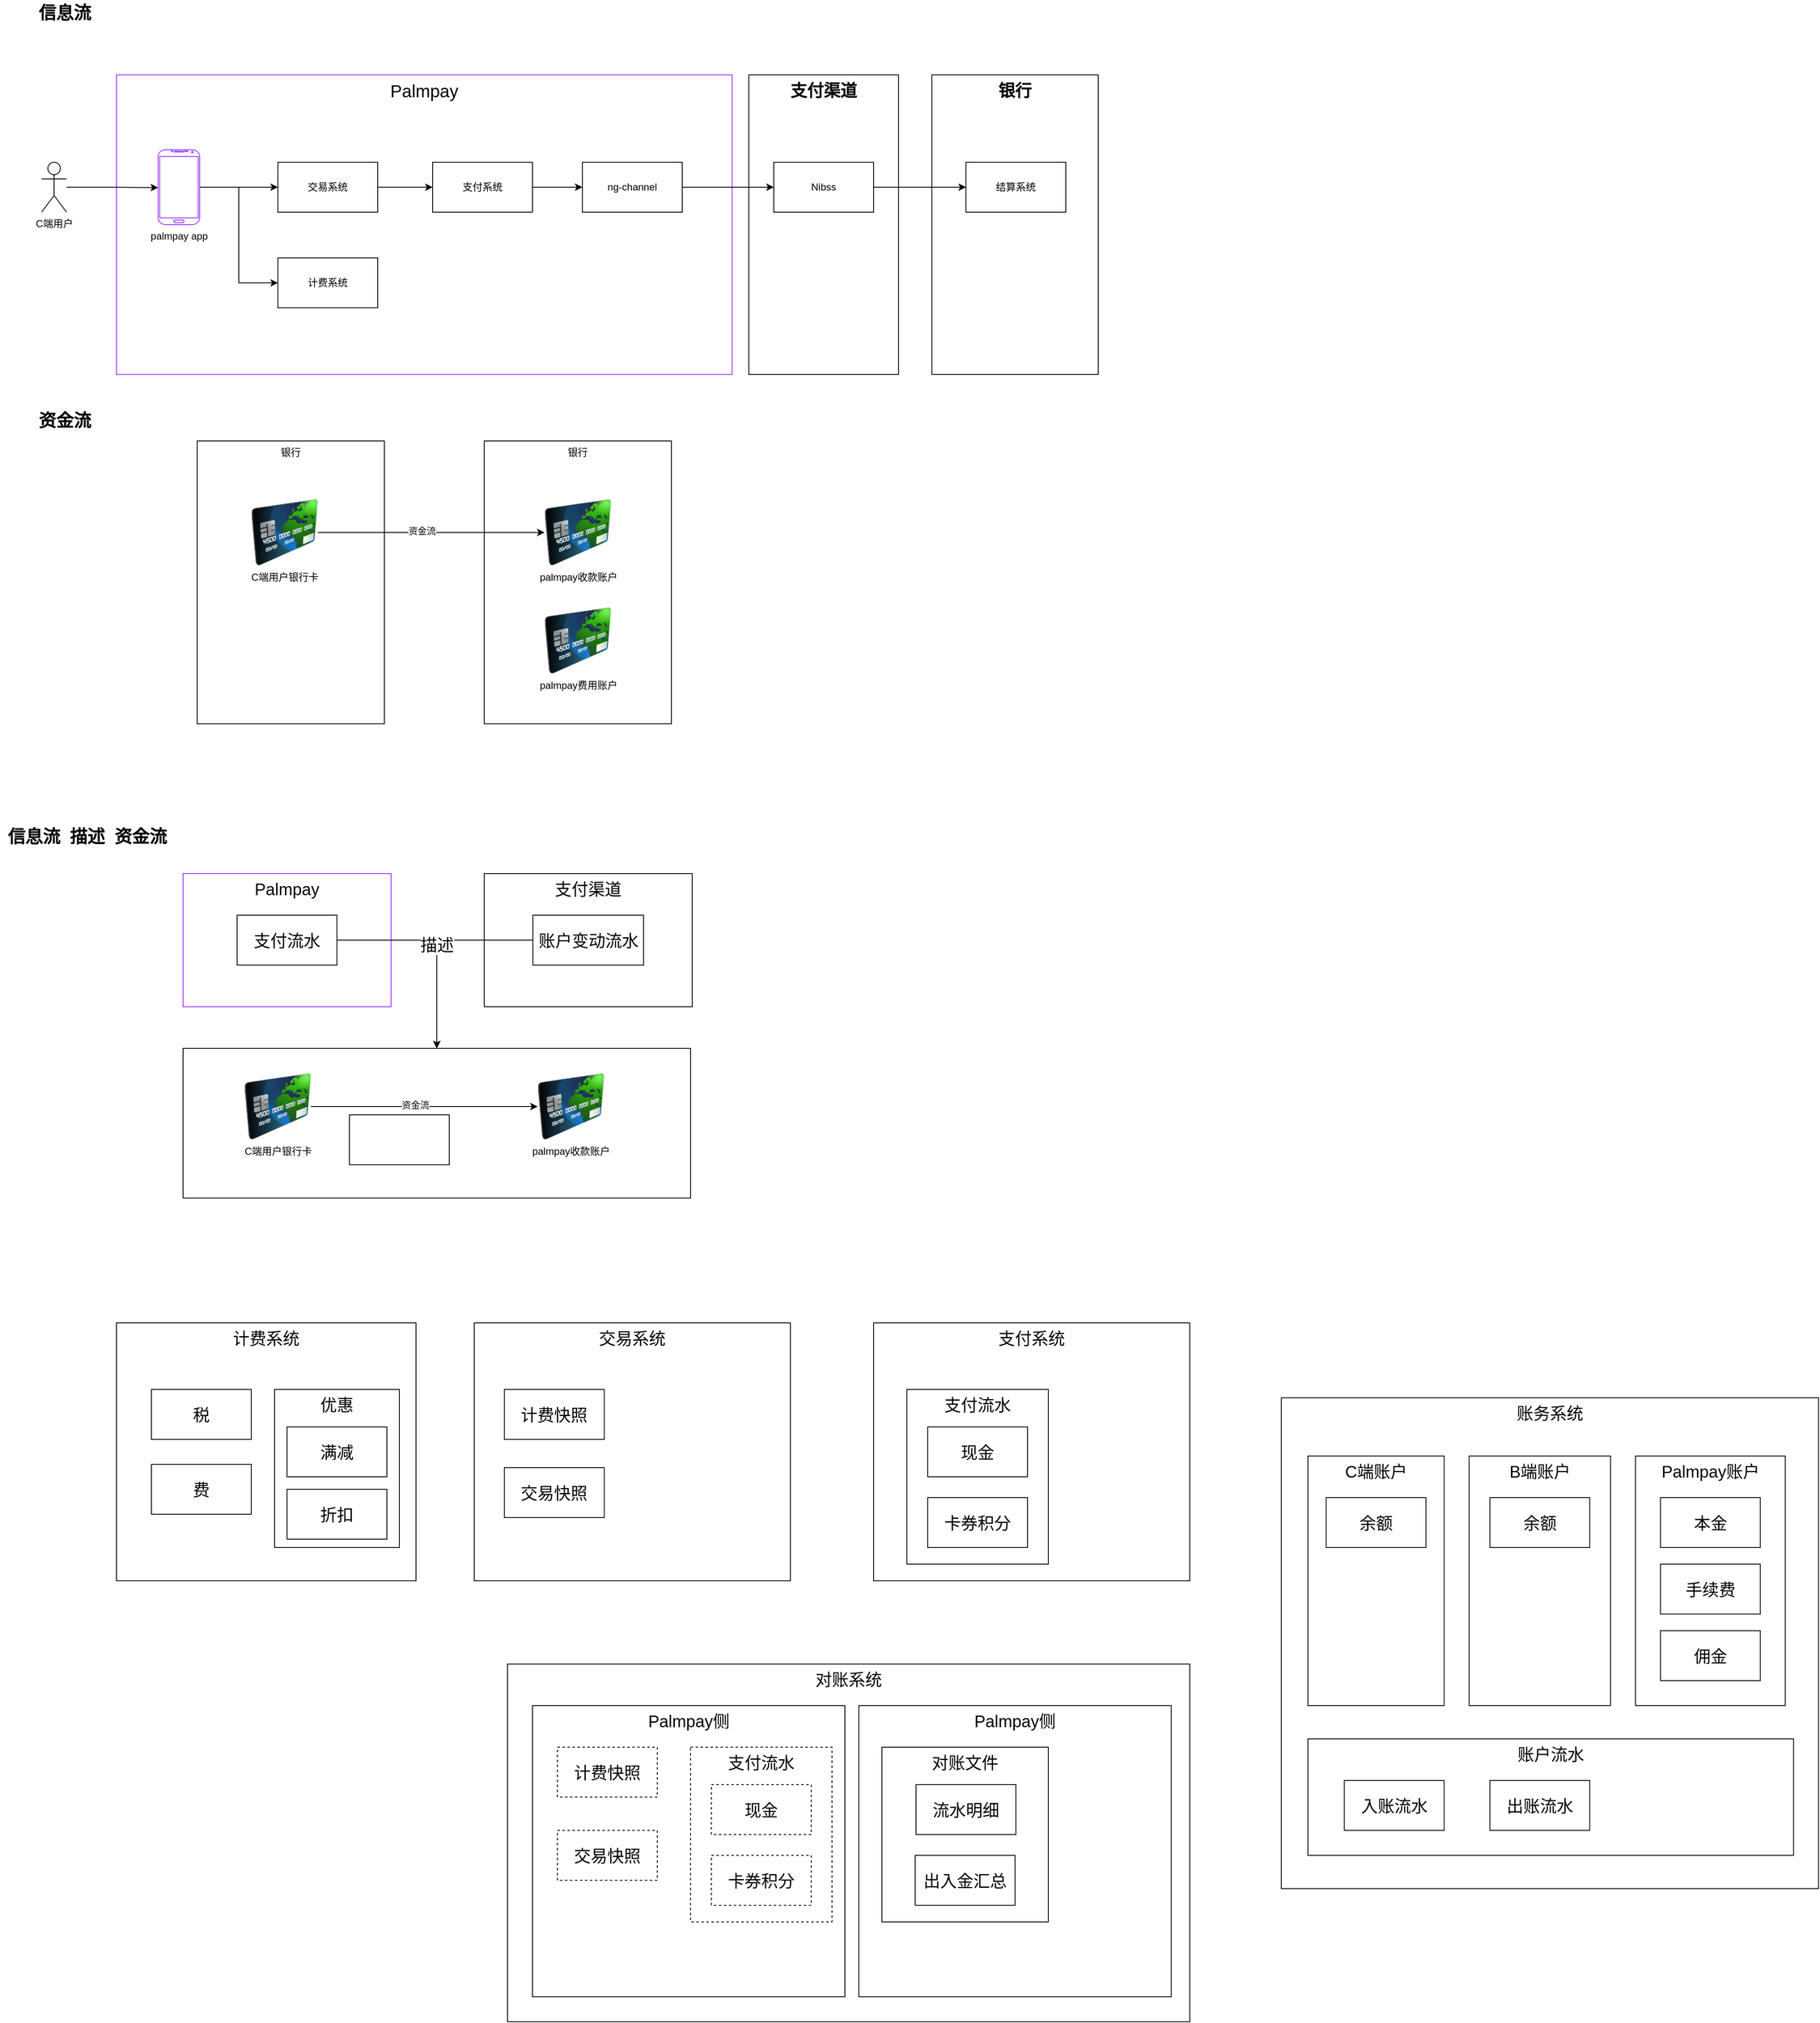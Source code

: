 <mxfile version="20.7.4" type="github">
  <diagram id="4bPIOxXS7Ri6mOKR6sBD" name="第 1 页">
    <mxGraphModel dx="1306" dy="2005" grid="1" gridSize="10" guides="1" tooltips="1" connect="1" arrows="1" fold="1" page="1" pageScale="1" pageWidth="827" pageHeight="1169" math="0" shadow="0">
      <root>
        <mxCell id="0" />
        <mxCell id="1" parent="0" />
        <mxCell id="NlrVx7OgdfCODWQ9weZM-80" value="对账系统" style="rounded=0;whiteSpace=wrap;html=1;strokeColor=#000000;fontSize=20;verticalAlign=top;" vertex="1" parent="1">
          <mxGeometry x="630" y="1930" width="820" height="430" as="geometry" />
        </mxCell>
        <mxCell id="NlrVx7OgdfCODWQ9weZM-83" value="Palmpay侧" style="rounded=0;whiteSpace=wrap;html=1;strokeColor=#000000;fontSize=20;verticalAlign=top;" vertex="1" parent="1">
          <mxGeometry x="660" y="1980" width="375.5" height="350" as="geometry" />
        </mxCell>
        <mxCell id="NlrVx7OgdfCODWQ9weZM-37" value="" style="rounded=0;whiteSpace=wrap;html=1;strokeColor=#000000;fontSize=20;" vertex="1" parent="1">
          <mxGeometry x="240" y="1190" width="610" height="180" as="geometry" />
        </mxCell>
        <mxCell id="NlrVx7OgdfCODWQ9weZM-27" value="支付渠道" style="rounded=0;whiteSpace=wrap;html=1;strokeColor=#000000;fontSize=20;verticalAlign=top;" vertex="1" parent="1">
          <mxGeometry x="602" y="980" width="250" height="160" as="geometry" />
        </mxCell>
        <mxCell id="NlrVx7OgdfCODWQ9weZM-24" value="Palmpay" style="rounded=0;whiteSpace=wrap;html=1;strokeColor=#9933FF;fontSize=21;verticalAlign=top;" vertex="1" parent="1">
          <mxGeometry x="160" y="20" width="740" height="360" as="geometry" />
        </mxCell>
        <mxCell id="NlrVx7OgdfCODWQ9weZM-6" value="支付渠道" style="rounded=0;whiteSpace=wrap;html=1;strokeColor=#000000;verticalAlign=top;fontSize=20;fontStyle=1" vertex="1" parent="1">
          <mxGeometry x="920" y="20" width="180" height="360" as="geometry" />
        </mxCell>
        <mxCell id="NlrVx7OgdfCODWQ9weZM-9" style="edgeStyle=orthogonalEdgeStyle;rounded=0;orthogonalLoop=1;jettySize=auto;html=1;entryX=0;entryY=0.506;entryDx=0;entryDy=0;entryPerimeter=0;" edge="1" parent="1" source="NlrVx7OgdfCODWQ9weZM-1" target="NlrVx7OgdfCODWQ9weZM-2">
          <mxGeometry relative="1" as="geometry" />
        </mxCell>
        <mxCell id="NlrVx7OgdfCODWQ9weZM-1" value="C端用户" style="shape=umlActor;verticalLabelPosition=bottom;verticalAlign=top;html=1;outlineConnect=0;" vertex="1" parent="1">
          <mxGeometry x="70" y="125" width="30" height="60" as="geometry" />
        </mxCell>
        <mxCell id="NlrVx7OgdfCODWQ9weZM-17" style="edgeStyle=orthogonalEdgeStyle;rounded=0;orthogonalLoop=1;jettySize=auto;html=1;entryX=0;entryY=0.5;entryDx=0;entryDy=0;" edge="1" parent="1" source="NlrVx7OgdfCODWQ9weZM-2" target="NlrVx7OgdfCODWQ9weZM-3">
          <mxGeometry relative="1" as="geometry" />
        </mxCell>
        <mxCell id="NlrVx7OgdfCODWQ9weZM-40" style="edgeStyle=orthogonalEdgeStyle;rounded=0;orthogonalLoop=1;jettySize=auto;html=1;entryX=0;entryY=0.5;entryDx=0;entryDy=0;fontSize=20;" edge="1" parent="1" source="NlrVx7OgdfCODWQ9weZM-2" target="NlrVx7OgdfCODWQ9weZM-39">
          <mxGeometry relative="1" as="geometry" />
        </mxCell>
        <mxCell id="NlrVx7OgdfCODWQ9weZM-2" value="palmpay app" style="verticalLabelPosition=bottom;verticalAlign=top;html=1;shadow=0;dashed=0;strokeWidth=1;shape=mxgraph.android.phone2;strokeColor=#9933FF;" vertex="1" parent="1">
          <mxGeometry x="210" y="110" width="50" height="90" as="geometry" />
        </mxCell>
        <mxCell id="NlrVx7OgdfCODWQ9weZM-18" style="edgeStyle=orthogonalEdgeStyle;rounded=0;orthogonalLoop=1;jettySize=auto;html=1;entryX=0;entryY=0.5;entryDx=0;entryDy=0;" edge="1" parent="1" source="NlrVx7OgdfCODWQ9weZM-3" target="NlrVx7OgdfCODWQ9weZM-4">
          <mxGeometry relative="1" as="geometry" />
        </mxCell>
        <mxCell id="NlrVx7OgdfCODWQ9weZM-3" value="交易系统" style="rounded=0;whiteSpace=wrap;html=1;strokeColor=#000000;" vertex="1" parent="1">
          <mxGeometry x="354" y="125" width="120" height="60" as="geometry" />
        </mxCell>
        <mxCell id="NlrVx7OgdfCODWQ9weZM-19" style="edgeStyle=orthogonalEdgeStyle;rounded=0;orthogonalLoop=1;jettySize=auto;html=1;entryX=0;entryY=0.5;entryDx=0;entryDy=0;" edge="1" parent="1" source="NlrVx7OgdfCODWQ9weZM-4" target="NlrVx7OgdfCODWQ9weZM-5">
          <mxGeometry relative="1" as="geometry" />
        </mxCell>
        <mxCell id="NlrVx7OgdfCODWQ9weZM-4" value="支付系统" style="rounded=0;whiteSpace=wrap;html=1;strokeColor=#000000;" vertex="1" parent="1">
          <mxGeometry x="540" y="125" width="120" height="60" as="geometry" />
        </mxCell>
        <mxCell id="NlrVx7OgdfCODWQ9weZM-20" style="edgeStyle=orthogonalEdgeStyle;rounded=0;orthogonalLoop=1;jettySize=auto;html=1;entryX=0;entryY=0.5;entryDx=0;entryDy=0;" edge="1" parent="1" source="NlrVx7OgdfCODWQ9weZM-5" target="NlrVx7OgdfCODWQ9weZM-7">
          <mxGeometry relative="1" as="geometry" />
        </mxCell>
        <mxCell id="NlrVx7OgdfCODWQ9weZM-5" value="ng-channel" style="rounded=0;whiteSpace=wrap;html=1;strokeColor=#000000;" vertex="1" parent="1">
          <mxGeometry x="720" y="125" width="120" height="60" as="geometry" />
        </mxCell>
        <mxCell id="NlrVx7OgdfCODWQ9weZM-8" value="银行" style="rounded=0;whiteSpace=wrap;html=1;strokeColor=#000000;verticalAlign=top;fontSize=20;fontStyle=1" vertex="1" parent="1">
          <mxGeometry x="1140" y="20" width="200" height="360" as="geometry" />
        </mxCell>
        <mxCell id="NlrVx7OgdfCODWQ9weZM-22" style="edgeStyle=orthogonalEdgeStyle;rounded=0;orthogonalLoop=1;jettySize=auto;html=1;entryX=0;entryY=0.5;entryDx=0;entryDy=0;" edge="1" parent="1" source="NlrVx7OgdfCODWQ9weZM-7" target="NlrVx7OgdfCODWQ9weZM-21">
          <mxGeometry relative="1" as="geometry" />
        </mxCell>
        <mxCell id="NlrVx7OgdfCODWQ9weZM-7" value="Nibss" style="rounded=0;whiteSpace=wrap;html=1;strokeColor=#000000;" vertex="1" parent="1">
          <mxGeometry x="950" y="125" width="120" height="60" as="geometry" />
        </mxCell>
        <mxCell id="NlrVx7OgdfCODWQ9weZM-10" value="银行" style="rounded=0;whiteSpace=wrap;html=1;strokeColor=#000000;verticalAlign=top;" vertex="1" parent="1">
          <mxGeometry x="257" y="460" width="225" height="340" as="geometry" />
        </mxCell>
        <mxCell id="NlrVx7OgdfCODWQ9weZM-11" value="银行" style="rounded=0;whiteSpace=wrap;html=1;strokeColor=#000000;verticalAlign=top;" vertex="1" parent="1">
          <mxGeometry x="602" y="460" width="225" height="340" as="geometry" />
        </mxCell>
        <mxCell id="NlrVx7OgdfCODWQ9weZM-15" style="edgeStyle=orthogonalEdgeStyle;rounded=0;orthogonalLoop=1;jettySize=auto;html=1;entryX=0;entryY=0.5;entryDx=0;entryDy=0;" edge="1" parent="1" source="NlrVx7OgdfCODWQ9weZM-12" target="NlrVx7OgdfCODWQ9weZM-13">
          <mxGeometry relative="1" as="geometry" />
        </mxCell>
        <mxCell id="NlrVx7OgdfCODWQ9weZM-16" value="资金流" style="edgeLabel;html=1;align=center;verticalAlign=middle;resizable=0;points=[];" vertex="1" connectable="0" parent="NlrVx7OgdfCODWQ9weZM-15">
          <mxGeometry x="-0.083" y="2" relative="1" as="geometry">
            <mxPoint as="offset" />
          </mxGeometry>
        </mxCell>
        <mxCell id="NlrVx7OgdfCODWQ9weZM-12" value="C端用户银行卡" style="image;html=1;image=img/lib/clip_art/finance/Credit_Card_128x128.png;strokeColor=#000000;" vertex="1" parent="1">
          <mxGeometry x="322" y="530" width="80" height="80" as="geometry" />
        </mxCell>
        <mxCell id="NlrVx7OgdfCODWQ9weZM-13" value="palmpay收款账户" style="image;html=1;image=img/lib/clip_art/finance/Credit_Card_128x128.png;strokeColor=#000000;" vertex="1" parent="1">
          <mxGeometry x="674.5" y="530" width="80" height="80" as="geometry" />
        </mxCell>
        <mxCell id="NlrVx7OgdfCODWQ9weZM-14" value="palmpay费用账户" style="image;html=1;image=img/lib/clip_art/finance/Credit_Card_128x128.png;strokeColor=#000000;" vertex="1" parent="1">
          <mxGeometry x="674.5" y="660" width="80" height="80" as="geometry" />
        </mxCell>
        <mxCell id="NlrVx7OgdfCODWQ9weZM-21" value="结算系统" style="rounded=0;whiteSpace=wrap;html=1;strokeColor=#000000;" vertex="1" parent="1">
          <mxGeometry x="1181" y="125" width="120" height="60" as="geometry" />
        </mxCell>
        <mxCell id="NlrVx7OgdfCODWQ9weZM-23" value="信息流" style="text;html=1;strokeColor=none;fillColor=none;align=center;verticalAlign=middle;whiteSpace=wrap;rounded=0;fontSize=21;fontStyle=1" vertex="1" parent="1">
          <mxGeometry x="50" y="-70" width="96" height="30" as="geometry" />
        </mxCell>
        <mxCell id="NlrVx7OgdfCODWQ9weZM-25" value="资金流" style="text;html=1;strokeColor=none;fillColor=none;align=center;verticalAlign=middle;whiteSpace=wrap;rounded=0;fontSize=21;fontStyle=1" vertex="1" parent="1">
          <mxGeometry x="50" y="420" width="96" height="30" as="geometry" />
        </mxCell>
        <mxCell id="NlrVx7OgdfCODWQ9weZM-26" value="Palmpay" style="rounded=0;whiteSpace=wrap;html=1;strokeColor=#9933FF;fontSize=20;verticalAlign=top;" vertex="1" parent="1">
          <mxGeometry x="240" y="980" width="250" height="160" as="geometry" />
        </mxCell>
        <mxCell id="NlrVx7OgdfCODWQ9weZM-38" style="edgeStyle=orthogonalEdgeStyle;rounded=0;orthogonalLoop=1;jettySize=auto;html=1;entryX=0.5;entryY=0;entryDx=0;entryDy=0;fontSize=20;exitX=0;exitY=0.5;exitDx=0;exitDy=0;" edge="1" parent="1" source="NlrVx7OgdfCODWQ9weZM-30" target="NlrVx7OgdfCODWQ9weZM-37">
          <mxGeometry relative="1" as="geometry" />
        </mxCell>
        <mxCell id="NlrVx7OgdfCODWQ9weZM-28" value="信息流&amp;nbsp; 描述&amp;nbsp; 资金流" style="text;html=1;strokeColor=none;fillColor=none;align=center;verticalAlign=middle;whiteSpace=wrap;rounded=0;fontSize=21;fontStyle=1" vertex="1" parent="1">
          <mxGeometry x="20" y="920" width="210" height="30" as="geometry" />
        </mxCell>
        <mxCell id="NlrVx7OgdfCODWQ9weZM-36" value="描述" style="edgeStyle=orthogonalEdgeStyle;rounded=0;orthogonalLoop=1;jettySize=auto;html=1;fontSize=20;entryX=0.5;entryY=0;entryDx=0;entryDy=0;exitX=1;exitY=0.5;exitDx=0;exitDy=0;" edge="1" parent="1" source="NlrVx7OgdfCODWQ9weZM-29" target="NlrVx7OgdfCODWQ9weZM-37">
          <mxGeometry relative="1" as="geometry">
            <mxPoint x="520" y="1200" as="targetPoint" />
          </mxGeometry>
        </mxCell>
        <mxCell id="NlrVx7OgdfCODWQ9weZM-29" value="支付流水" style="rounded=0;whiteSpace=wrap;html=1;strokeColor=#000000;fontSize=20;" vertex="1" parent="1">
          <mxGeometry x="305" y="1030" width="120" height="60" as="geometry" />
        </mxCell>
        <mxCell id="NlrVx7OgdfCODWQ9weZM-30" value="账户变动流水" style="rounded=0;whiteSpace=wrap;html=1;strokeColor=#000000;fontSize=20;" vertex="1" parent="1">
          <mxGeometry x="660.5" y="1030" width="133" height="60" as="geometry" />
        </mxCell>
        <mxCell id="NlrVx7OgdfCODWQ9weZM-32" style="edgeStyle=orthogonalEdgeStyle;rounded=0;orthogonalLoop=1;jettySize=auto;html=1;entryX=0;entryY=0.5;entryDx=0;entryDy=0;" edge="1" parent="1" source="NlrVx7OgdfCODWQ9weZM-34" target="NlrVx7OgdfCODWQ9weZM-35">
          <mxGeometry relative="1" as="geometry" />
        </mxCell>
        <mxCell id="NlrVx7OgdfCODWQ9weZM-33" value="资金流" style="edgeLabel;html=1;align=center;verticalAlign=middle;resizable=0;points=[];" vertex="1" connectable="0" parent="NlrVx7OgdfCODWQ9weZM-32">
          <mxGeometry x="-0.083" y="2" relative="1" as="geometry">
            <mxPoint as="offset" />
          </mxGeometry>
        </mxCell>
        <mxCell id="NlrVx7OgdfCODWQ9weZM-34" value="C端用户银行卡" style="image;html=1;image=img/lib/clip_art/finance/Credit_Card_128x128.png;strokeColor=#000000;" vertex="1" parent="1">
          <mxGeometry x="313.75" y="1220" width="80" height="80" as="geometry" />
        </mxCell>
        <mxCell id="NlrVx7OgdfCODWQ9weZM-35" value="palmpay收款账户" style="image;html=1;image=img/lib/clip_art/finance/Credit_Card_128x128.png;strokeColor=#000000;" vertex="1" parent="1">
          <mxGeometry x="666.25" y="1220" width="80" height="80" as="geometry" />
        </mxCell>
        <mxCell id="NlrVx7OgdfCODWQ9weZM-39" value="计费系统" style="rounded=0;whiteSpace=wrap;html=1;strokeColor=#000000;" vertex="1" parent="1">
          <mxGeometry x="354" y="240" width="120" height="60" as="geometry" />
        </mxCell>
        <mxCell id="NlrVx7OgdfCODWQ9weZM-41" value="" style="shape=image;html=1;verticalAlign=top;verticalLabelPosition=bottom;labelBackgroundColor=#ffffff;imageAspect=0;aspect=fixed;image=https://cdn4.iconfinder.com/data/icons/aiga-symbol-signs/441/aiga_cashier-128.png;strokeColor=#000000;fontSize=20;" vertex="1" parent="1">
          <mxGeometry x="510" y="585" width="40" height="40" as="geometry" />
        </mxCell>
        <mxCell id="NlrVx7OgdfCODWQ9weZM-42" value="" style="shape=image;html=1;verticalAlign=top;verticalLabelPosition=bottom;labelBackgroundColor=#ffffff;imageAspect=0;aspect=fixed;image=https://cdn2.iconfinder.com/data/icons/social-media-and-payment/64/-69-128.png;strokeColor=#000000;fontSize=20;" vertex="1" parent="1">
          <mxGeometry x="942" y="252" width="128" height="128" as="geometry" />
        </mxCell>
        <mxCell id="NlrVx7OgdfCODWQ9weZM-54" value="" style="rounded=0;whiteSpace=wrap;html=1;strokeColor=#000000;fontSize=20;" vertex="1" parent="1">
          <mxGeometry x="440" y="1270" width="120" height="60" as="geometry" />
        </mxCell>
        <mxCell id="NlrVx7OgdfCODWQ9weZM-55" value="计费系统" style="rounded=0;whiteSpace=wrap;html=1;strokeColor=#000000;fontSize=20;verticalAlign=top;" vertex="1" parent="1">
          <mxGeometry x="160" y="1520" width="360" height="310" as="geometry" />
        </mxCell>
        <mxCell id="NlrVx7OgdfCODWQ9weZM-56" value="税" style="rounded=0;whiteSpace=wrap;html=1;strokeColor=#000000;fontSize=20;" vertex="1" parent="1">
          <mxGeometry x="202" y="1600" width="120" height="60" as="geometry" />
        </mxCell>
        <mxCell id="NlrVx7OgdfCODWQ9weZM-57" value="费" style="rounded=0;whiteSpace=wrap;html=1;strokeColor=#000000;fontSize=20;" vertex="1" parent="1">
          <mxGeometry x="202" y="1690" width="120" height="60" as="geometry" />
        </mxCell>
        <mxCell id="NlrVx7OgdfCODWQ9weZM-58" value="优惠" style="rounded=0;whiteSpace=wrap;html=1;strokeColor=#000000;fontSize=20;verticalAlign=top;" vertex="1" parent="1">
          <mxGeometry x="350" y="1600" width="150" height="190" as="geometry" />
        </mxCell>
        <mxCell id="NlrVx7OgdfCODWQ9weZM-59" value="满减" style="rounded=0;whiteSpace=wrap;html=1;strokeColor=#000000;fontSize=20;" vertex="1" parent="1">
          <mxGeometry x="365" y="1645" width="120" height="60" as="geometry" />
        </mxCell>
        <mxCell id="NlrVx7OgdfCODWQ9weZM-60" value="折扣" style="rounded=0;whiteSpace=wrap;html=1;strokeColor=#000000;fontSize=20;" vertex="1" parent="1">
          <mxGeometry x="365" y="1720" width="120" height="60" as="geometry" />
        </mxCell>
        <mxCell id="NlrVx7OgdfCODWQ9weZM-61" value="交易系统" style="rounded=0;whiteSpace=wrap;html=1;strokeColor=#000000;fontSize=20;verticalAlign=top;" vertex="1" parent="1">
          <mxGeometry x="590" y="1520" width="380" height="310" as="geometry" />
        </mxCell>
        <mxCell id="NlrVx7OgdfCODWQ9weZM-62" value="计费快照" style="rounded=0;whiteSpace=wrap;html=1;strokeColor=#000000;fontSize=20;" vertex="1" parent="1">
          <mxGeometry x="626.25" y="1600" width="120" height="60" as="geometry" />
        </mxCell>
        <mxCell id="NlrVx7OgdfCODWQ9weZM-63" value="交易快照" style="rounded=0;whiteSpace=wrap;html=1;strokeColor=#000000;fontSize=20;" vertex="1" parent="1">
          <mxGeometry x="626.25" y="1694" width="120" height="60" as="geometry" />
        </mxCell>
        <mxCell id="NlrVx7OgdfCODWQ9weZM-64" value="支付系统" style="rounded=0;whiteSpace=wrap;html=1;strokeColor=#000000;fontSize=20;verticalAlign=top;" vertex="1" parent="1">
          <mxGeometry x="1070" y="1520" width="380" height="310" as="geometry" />
        </mxCell>
        <mxCell id="NlrVx7OgdfCODWQ9weZM-65" value="支付流水" style="rounded=0;whiteSpace=wrap;html=1;strokeColor=#000000;fontSize=20;verticalAlign=top;" vertex="1" parent="1">
          <mxGeometry x="1110" y="1600" width="170" height="210" as="geometry" />
        </mxCell>
        <mxCell id="NlrVx7OgdfCODWQ9weZM-66" value="现金" style="rounded=0;whiteSpace=wrap;html=1;strokeColor=#000000;fontSize=20;" vertex="1" parent="1">
          <mxGeometry x="1135" y="1645" width="120" height="60" as="geometry" />
        </mxCell>
        <mxCell id="NlrVx7OgdfCODWQ9weZM-67" value="卡券积分" style="rounded=0;whiteSpace=wrap;html=1;strokeColor=#000000;fontSize=20;" vertex="1" parent="1">
          <mxGeometry x="1135" y="1730" width="120" height="60" as="geometry" />
        </mxCell>
        <mxCell id="NlrVx7OgdfCODWQ9weZM-68" value="账务系统" style="rounded=0;whiteSpace=wrap;html=1;strokeColor=#000000;fontSize=20;verticalAlign=top;" vertex="1" parent="1">
          <mxGeometry x="1560" y="1610" width="645.75" height="590" as="geometry" />
        </mxCell>
        <mxCell id="NlrVx7OgdfCODWQ9weZM-69" value="C端账户" style="rounded=0;whiteSpace=wrap;html=1;strokeColor=#000000;fontSize=20;verticalAlign=top;" vertex="1" parent="1">
          <mxGeometry x="1592" y="1680" width="163.75" height="300" as="geometry" />
        </mxCell>
        <mxCell id="NlrVx7OgdfCODWQ9weZM-70" value="B端账户" style="rounded=0;whiteSpace=wrap;html=1;strokeColor=#000000;fontSize=20;verticalAlign=top;" vertex="1" parent="1">
          <mxGeometry x="1785.75" y="1680" width="170" height="300" as="geometry" />
        </mxCell>
        <mxCell id="NlrVx7OgdfCODWQ9weZM-71" value="Palmpay账户" style="rounded=0;whiteSpace=wrap;html=1;strokeColor=#000000;fontSize=20;verticalAlign=top;" vertex="1" parent="1">
          <mxGeometry x="1985.75" y="1680" width="180" height="300" as="geometry" />
        </mxCell>
        <mxCell id="NlrVx7OgdfCODWQ9weZM-72" value="余额" style="rounded=0;whiteSpace=wrap;html=1;strokeColor=#000000;fontSize=20;" vertex="1" parent="1">
          <mxGeometry x="1613.88" y="1730" width="120" height="60" as="geometry" />
        </mxCell>
        <mxCell id="NlrVx7OgdfCODWQ9weZM-73" value="余额" style="rounded=0;whiteSpace=wrap;html=1;strokeColor=#000000;fontSize=20;" vertex="1" parent="1">
          <mxGeometry x="1810.75" y="1730" width="120" height="60" as="geometry" />
        </mxCell>
        <mxCell id="NlrVx7OgdfCODWQ9weZM-74" value="本金" style="rounded=0;whiteSpace=wrap;html=1;strokeColor=#000000;fontSize=20;" vertex="1" parent="1">
          <mxGeometry x="2015.75" y="1730" width="120" height="60" as="geometry" />
        </mxCell>
        <mxCell id="NlrVx7OgdfCODWQ9weZM-75" value="手续费" style="rounded=0;whiteSpace=wrap;html=1;strokeColor=#000000;fontSize=20;" vertex="1" parent="1">
          <mxGeometry x="2015.75" y="1810" width="120" height="60" as="geometry" />
        </mxCell>
        <mxCell id="NlrVx7OgdfCODWQ9weZM-76" value="佣金" style="rounded=0;whiteSpace=wrap;html=1;strokeColor=#000000;fontSize=20;" vertex="1" parent="1">
          <mxGeometry x="2015.75" y="1890" width="120" height="60" as="geometry" />
        </mxCell>
        <mxCell id="NlrVx7OgdfCODWQ9weZM-77" value="账户流水" style="rounded=0;whiteSpace=wrap;html=1;strokeColor=#000000;fontSize=20;verticalAlign=top;" vertex="1" parent="1">
          <mxGeometry x="1592" y="2020" width="583.75" height="140" as="geometry" />
        </mxCell>
        <mxCell id="NlrVx7OgdfCODWQ9weZM-78" value="入账流水" style="rounded=0;whiteSpace=wrap;html=1;strokeColor=#000000;fontSize=20;" vertex="1" parent="1">
          <mxGeometry x="1635.75" y="2070" width="120" height="60" as="geometry" />
        </mxCell>
        <mxCell id="NlrVx7OgdfCODWQ9weZM-79" value="出账流水" style="rounded=0;whiteSpace=wrap;html=1;strokeColor=#000000;fontSize=20;" vertex="1" parent="1">
          <mxGeometry x="1810.75" y="2070" width="120" height="60" as="geometry" />
        </mxCell>
        <mxCell id="NlrVx7OgdfCODWQ9weZM-81" value="计费快照" style="rounded=0;whiteSpace=wrap;html=1;strokeColor=#000000;fontSize=20;dashed=1;" vertex="1" parent="1">
          <mxGeometry x="690" y="2030" width="120" height="60" as="geometry" />
        </mxCell>
        <mxCell id="NlrVx7OgdfCODWQ9weZM-82" value="交易快照" style="rounded=0;whiteSpace=wrap;html=1;strokeColor=#000000;fontSize=20;dashed=1;" vertex="1" parent="1">
          <mxGeometry x="690" y="2130" width="120" height="60" as="geometry" />
        </mxCell>
        <mxCell id="NlrVx7OgdfCODWQ9weZM-84" value="支付流水" style="rounded=0;whiteSpace=wrap;html=1;strokeColor=#000000;fontSize=20;verticalAlign=top;dashed=1;" vertex="1" parent="1">
          <mxGeometry x="850" y="2030" width="170" height="210" as="geometry" />
        </mxCell>
        <mxCell id="NlrVx7OgdfCODWQ9weZM-85" value="现金" style="rounded=0;whiteSpace=wrap;html=1;strokeColor=#000000;fontSize=20;dashed=1;" vertex="1" parent="1">
          <mxGeometry x="875" y="2075" width="120" height="60" as="geometry" />
        </mxCell>
        <mxCell id="NlrVx7OgdfCODWQ9weZM-86" value="卡券积分" style="rounded=0;whiteSpace=wrap;html=1;strokeColor=#000000;fontSize=20;dashed=1;" vertex="1" parent="1">
          <mxGeometry x="875" y="2160" width="120" height="60" as="geometry" />
        </mxCell>
        <mxCell id="NlrVx7OgdfCODWQ9weZM-87" value="Palmpay侧" style="rounded=0;whiteSpace=wrap;html=1;strokeColor=#000000;fontSize=20;verticalAlign=top;" vertex="1" parent="1">
          <mxGeometry x="1052.25" y="1980" width="375.5" height="350" as="geometry" />
        </mxCell>
        <mxCell id="NlrVx7OgdfCODWQ9weZM-88" value="对账文件" style="rounded=0;whiteSpace=wrap;html=1;strokeColor=#000000;fontSize=20;verticalAlign=top;" vertex="1" parent="1">
          <mxGeometry x="1080" y="2030" width="200" height="210" as="geometry" />
        </mxCell>
        <mxCell id="NlrVx7OgdfCODWQ9weZM-89" value="流水明细" style="rounded=0;whiteSpace=wrap;html=1;strokeColor=#000000;fontSize=20;" vertex="1" parent="1">
          <mxGeometry x="1121" y="2075" width="120" height="60" as="geometry" />
        </mxCell>
        <mxCell id="NlrVx7OgdfCODWQ9weZM-90" value="出入金汇总" style="rounded=0;whiteSpace=wrap;html=1;strokeColor=#000000;fontSize=20;" vertex="1" parent="1">
          <mxGeometry x="1120" y="2160" width="120" height="60" as="geometry" />
        </mxCell>
      </root>
    </mxGraphModel>
  </diagram>
</mxfile>
